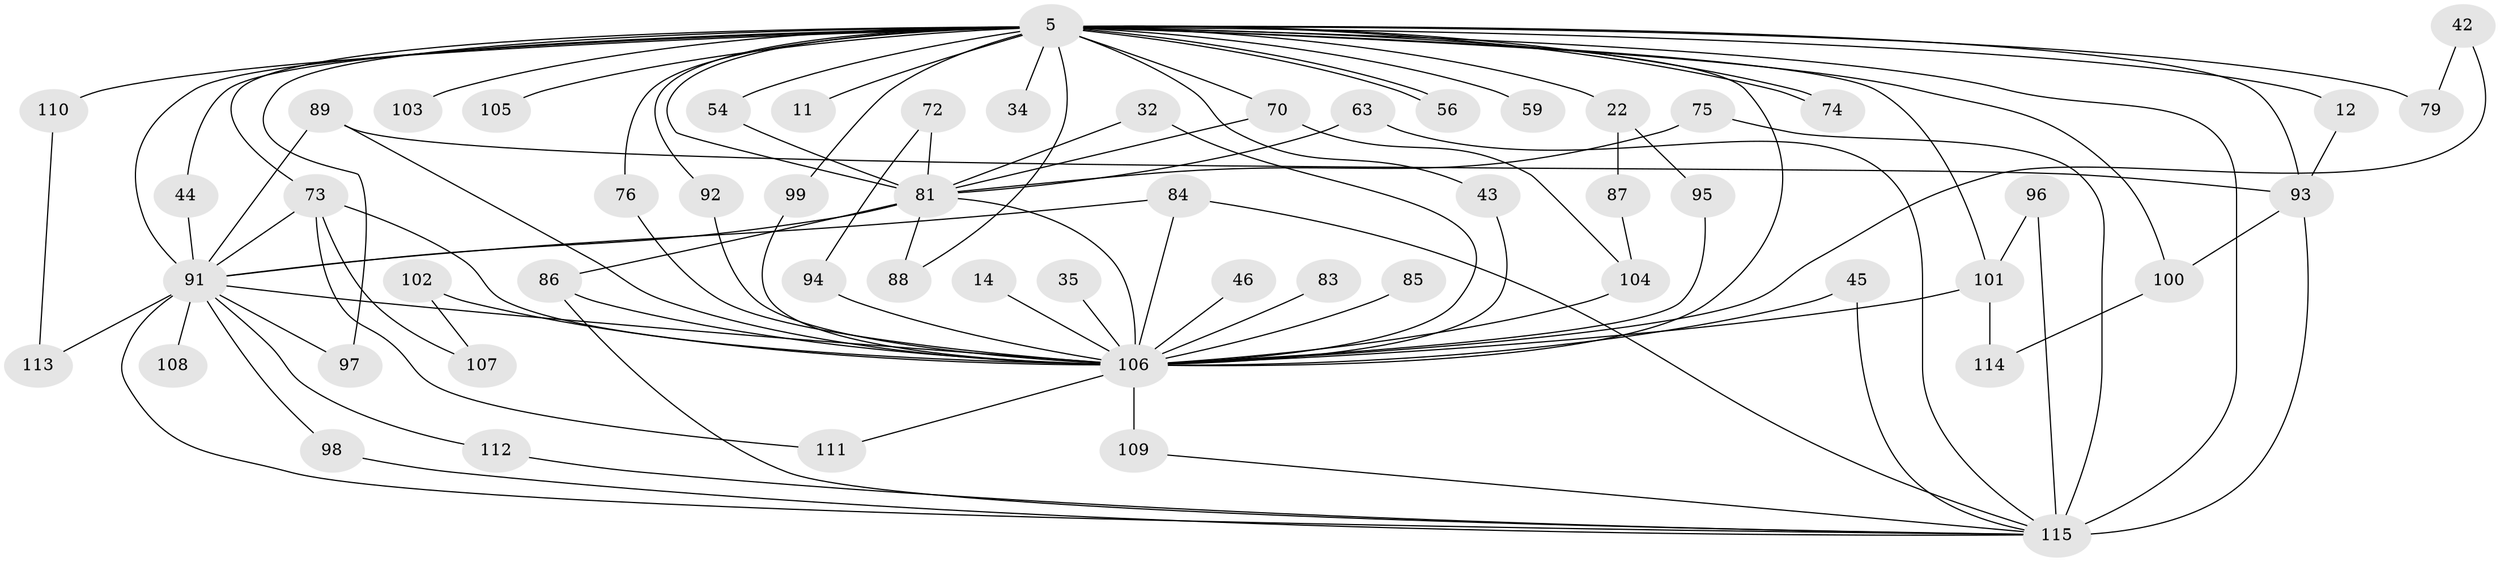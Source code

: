 // original degree distribution, {22: 0.008695652173913044, 28: 0.008695652173913044, 24: 0.008695652173913044, 16: 0.008695652173913044, 26: 0.017391304347826087, 15: 0.017391304347826087, 23: 0.008695652173913044, 21: 0.008695652173913044, 2: 0.5304347826086957, 3: 0.19130434782608696, 4: 0.09565217391304348, 7: 0.008695652173913044, 6: 0.043478260869565216, 5: 0.043478260869565216}
// Generated by graph-tools (version 1.1) at 2025/48/03/04/25 21:48:50]
// undirected, 57 vertices, 100 edges
graph export_dot {
graph [start="1"]
  node [color=gray90,style=filled];
  5 [super="+3+2"];
  11;
  12;
  14;
  22;
  32;
  34;
  35;
  42;
  43;
  44;
  45;
  46;
  54;
  56;
  59;
  63;
  70 [super="+57"];
  72 [super="+64"];
  73 [super="+20+41+51"];
  74;
  75;
  76;
  79 [super="+18"];
  81 [super="+31+78"];
  83;
  84 [super="+58"];
  85;
  86 [super="+68"];
  87;
  88;
  89 [super="+23"];
  91 [super="+10+28+37"];
  92;
  93 [super="+27"];
  94 [super="+90"];
  95 [super="+29"];
  96 [super="+38"];
  97;
  98;
  99;
  100 [super="+77"];
  101 [super="+21+80"];
  102;
  103 [super="+65"];
  104 [super="+69"];
  105;
  106 [super="+71+8"];
  107;
  108;
  109 [super="+82"];
  110 [super="+40"];
  111;
  112;
  113;
  114;
  115 [super="+16+39+52+67+61"];
  5 -- 11 [weight=2];
  5 -- 12 [weight=2];
  5 -- 54;
  5 -- 56;
  5 -- 56;
  5 -- 59 [weight=2];
  5 -- 74;
  5 -- 74;
  5 -- 79 [weight=3];
  5 -- 92;
  5 -- 105 [weight=2];
  5 -- 106 [weight=10];
  5 -- 110 [weight=4];
  5 -- 76;
  5 -- 22 [weight=2];
  5 -- 88;
  5 -- 91 [weight=11];
  5 -- 34;
  5 -- 99;
  5 -- 103 [weight=3];
  5 -- 43;
  5 -- 70 [weight=2];
  5 -- 73 [weight=3];
  5 -- 93;
  5 -- 97;
  5 -- 100 [weight=3];
  5 -- 44;
  5 -- 101 [weight=3];
  5 -- 115 [weight=9];
  5 -- 81 [weight=11];
  12 -- 93;
  14 -- 106 [weight=2];
  22 -- 87;
  22 -- 95;
  32 -- 106;
  32 -- 81;
  35 -- 106 [weight=2];
  42 -- 79;
  42 -- 106;
  43 -- 106;
  44 -- 91;
  45 -- 115;
  45 -- 106;
  46 -- 106 [weight=2];
  54 -- 81;
  63 -- 81;
  63 -- 115;
  70 -- 104;
  70 -- 81;
  72 -- 94;
  72 -- 81 [weight=3];
  73 -- 111;
  73 -- 107;
  73 -- 91 [weight=2];
  73 -- 106;
  75 -- 115;
  75 -- 81;
  76 -- 106;
  81 -- 106 [weight=7];
  81 -- 86;
  81 -- 88;
  81 -- 91 [weight=4];
  83 -- 106 [weight=2];
  84 -- 91;
  84 -- 115;
  84 -- 106;
  85 -- 106;
  86 -- 115;
  86 -- 106;
  87 -- 104;
  89 -- 91;
  89 -- 106 [weight=2];
  89 -- 93;
  91 -- 97;
  91 -- 98;
  91 -- 108 [weight=2];
  91 -- 112;
  91 -- 113;
  91 -- 115;
  91 -- 106 [weight=6];
  92 -- 106;
  93 -- 115;
  93 -- 100 [weight=2];
  94 -- 106 [weight=2];
  95 -- 106;
  96 -- 115 [weight=4];
  96 -- 101;
  98 -- 115;
  99 -- 106;
  100 -- 114;
  101 -- 114;
  101 -- 106 [weight=3];
  102 -- 107;
  102 -- 106 [weight=2];
  104 -- 106 [weight=2];
  106 -- 109 [weight=2];
  106 -- 111;
  109 -- 115;
  110 -- 113;
  112 -- 115;
}

